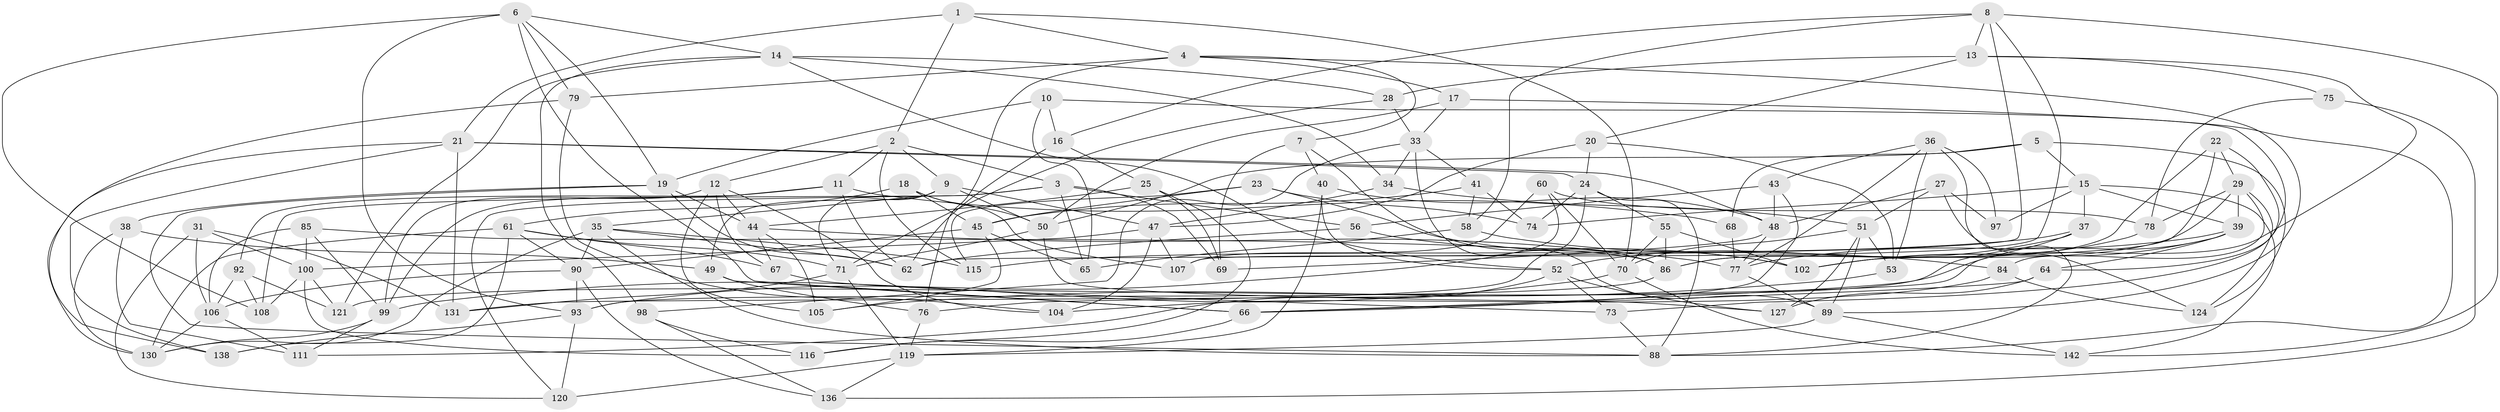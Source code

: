 // original degree distribution, {4: 1.0}
// Generated by graph-tools (version 1.1) at 2025/11/02/27/25 16:11:44]
// undirected, 100 vertices, 240 edges
graph export_dot {
graph [start="1"]
  node [color=gray90,style=filled];
  1;
  2 [super="+122"];
  3 [super="+95"];
  4 [super="+113"];
  5;
  6 [super="+123"];
  7;
  8 [super="+59"];
  9 [super="+109"];
  10;
  11 [super="+30"];
  12 [super="+42"];
  13 [super="+26"];
  14 [super="+143"];
  15 [super="+32"];
  16;
  17;
  18;
  19 [super="+63"];
  20;
  21 [super="+112"];
  22;
  23;
  24 [super="+83"];
  25;
  27;
  28;
  29 [super="+110"];
  31;
  33 [super="+91"];
  34;
  35 [super="+103"];
  36 [super="+46"];
  37;
  38;
  39 [super="+80"];
  40;
  41;
  43;
  44 [super="+132"];
  45 [super="+133"];
  47 [super="+72"];
  48 [super="+54"];
  49;
  50 [super="+129"];
  51 [super="+125"];
  52 [super="+57"];
  53;
  55;
  56;
  58;
  60;
  61 [super="+94"];
  62 [super="+82"];
  64;
  65;
  66 [super="+81"];
  67;
  68;
  69;
  70 [super="+137"];
  71 [super="+118"];
  73;
  74;
  75;
  76;
  77 [super="+87"];
  78;
  79;
  84;
  85;
  86 [super="+141"];
  88 [super="+96"];
  89 [super="+135"];
  90 [super="+114"];
  92;
  93 [super="+140"];
  97;
  98;
  99 [super="+126"];
  100 [super="+101"];
  102 [super="+128"];
  104;
  105;
  106 [super="+117"];
  107;
  108;
  111;
  115;
  116;
  119 [super="+139"];
  120;
  121;
  124;
  127;
  130 [super="+134"];
  131;
  136;
  138;
  142;
  1 -- 21;
  1 -- 4;
  1 -- 2;
  1 -- 70;
  2 -- 115;
  2 -- 9;
  2 -- 3;
  2 -- 11;
  2 -- 12;
  3 -- 69;
  3 -- 56;
  3 -- 120;
  3 -- 65;
  3 -- 108;
  4 -- 79;
  4 -- 17;
  4 -- 89;
  4 -- 76;
  4 -- 7;
  5 -- 68;
  5 -- 124;
  5 -- 50;
  5 -- 15;
  6 -- 93;
  6 -- 66;
  6 -- 79;
  6 -- 108;
  6 -- 14;
  6 -- 19;
  7 -- 86;
  7 -- 40;
  7 -- 69;
  8 -- 107;
  8 -- 16;
  8 -- 58;
  8 -- 62;
  8 -- 13;
  8 -- 142;
  9 -- 35;
  9 -- 49;
  9 -- 50;
  9 -- 71;
  9 -- 47;
  10 -- 16;
  10 -- 64;
  10 -- 65;
  10 -- 19;
  11 -- 62;
  11 -- 68 [weight=2];
  11 -- 99;
  11 -- 92;
  12 -- 105;
  12 -- 104;
  12 -- 67;
  12 -- 99;
  12 -- 44;
  13 -- 28;
  13 -- 20;
  13 -- 75 [weight=2];
  13 -- 131;
  14 -- 28;
  14 -- 98;
  14 -- 52;
  14 -- 121;
  14 -- 34;
  15 -- 97;
  15 -- 74;
  15 -- 37;
  15 -- 142;
  15 -- 39;
  16 -- 62;
  16 -- 25;
  17 -- 33;
  17 -- 50;
  17 -- 88;
  18 -- 45;
  18 -- 107;
  18 -- 61;
  18 -- 50;
  19 -- 44;
  19 -- 88;
  19 -- 62;
  19 -- 38;
  20 -- 53;
  20 -- 24;
  20 -- 47;
  21 -- 138;
  21 -- 131;
  21 -- 48;
  21 -- 24;
  21 -- 130;
  22 -- 102;
  22 -- 29;
  22 -- 73;
  22 -- 86;
  23 -- 74;
  23 -- 115;
  23 -- 45;
  23 -- 102;
  24 -- 74;
  24 -- 76;
  24 -- 88;
  24 -- 55;
  25 -- 69;
  25 -- 116;
  25 -- 44;
  27 -- 97;
  27 -- 48;
  27 -- 124;
  27 -- 51;
  28 -- 71;
  28 -- 33;
  29 -- 39;
  29 -- 78;
  29 -- 124;
  29 -- 84;
  29 -- 86;
  31 -- 131;
  31 -- 106;
  31 -- 120;
  31 -- 100;
  33 -- 34;
  33 -- 89;
  33 -- 98;
  33 -- 41;
  34 -- 51;
  34 -- 47;
  35 -- 90;
  35 -- 88;
  35 -- 115;
  35 -- 130;
  35 -- 62;
  36 -- 77;
  36 -- 97 [weight=2];
  36 -- 53;
  36 -- 88;
  36 -- 43;
  37 -- 115;
  37 -- 66;
  37 -- 52;
  38 -- 49;
  38 -- 111;
  38 -- 130;
  39 -- 121;
  39 -- 64;
  39 -- 77;
  39 -- 102;
  40 -- 119;
  40 -- 52;
  40 -- 48;
  41 -- 74;
  41 -- 58;
  41 -- 45;
  43 -- 56;
  43 -- 48;
  43 -- 66;
  44 -- 105;
  44 -- 67;
  44 -- 77;
  45 -- 90;
  45 -- 65;
  45 -- 105;
  47 -- 107;
  47 -- 100;
  47 -- 104;
  48 -- 69;
  48 -- 77;
  49 -- 76;
  49 -- 66;
  50 -- 127;
  50 -- 71;
  51 -- 70;
  51 -- 89;
  51 -- 53;
  51 -- 127;
  52 -- 127;
  52 -- 111;
  52 -- 73;
  53 -- 105;
  55 -- 86;
  55 -- 102;
  55 -- 70;
  56 -- 102;
  56 -- 62;
  58 -- 65;
  58 -- 84;
  60 -- 70;
  60 -- 78;
  60 -- 107;
  60 -- 93;
  61 -- 130;
  61 -- 67;
  61 -- 138;
  61 -- 90;
  61 -- 71;
  64 -- 127;
  64 -- 66;
  66 -- 116;
  67 -- 73;
  68 -- 77;
  70 -- 142;
  70 -- 99;
  71 -- 131;
  71 -- 119;
  73 -- 88;
  75 -- 136;
  75 -- 78;
  76 -- 119;
  77 -- 89;
  78 -- 102;
  79 -- 104;
  79 -- 138;
  84 -- 124;
  84 -- 104;
  85 -- 100;
  85 -- 99;
  85 -- 86;
  85 -- 106;
  86 -- 93;
  89 -- 142;
  89 -- 119;
  90 -- 136;
  90 -- 106;
  90 -- 93;
  92 -- 106;
  92 -- 121;
  92 -- 108;
  93 -- 120;
  93 -- 138;
  98 -- 136;
  98 -- 116;
  99 -- 111;
  99 -- 130;
  100 -- 121;
  100 -- 116;
  100 -- 108;
  106 -- 130;
  106 -- 111;
  119 -- 120;
  119 -- 136;
}

